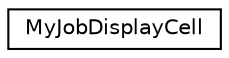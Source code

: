 digraph G
{
  edge [fontname="Helvetica",fontsize="10",labelfontname="Helvetica",labelfontsize="10"];
  node [fontname="Helvetica",fontsize="10",shape=record];
  rankdir="LR";
  Node1 [label="MyJobDisplayCell",height=0.2,width=0.4,color="black", fillcolor="white", style="filled",URL="$interface_my_job_display_cell.html"];
}
